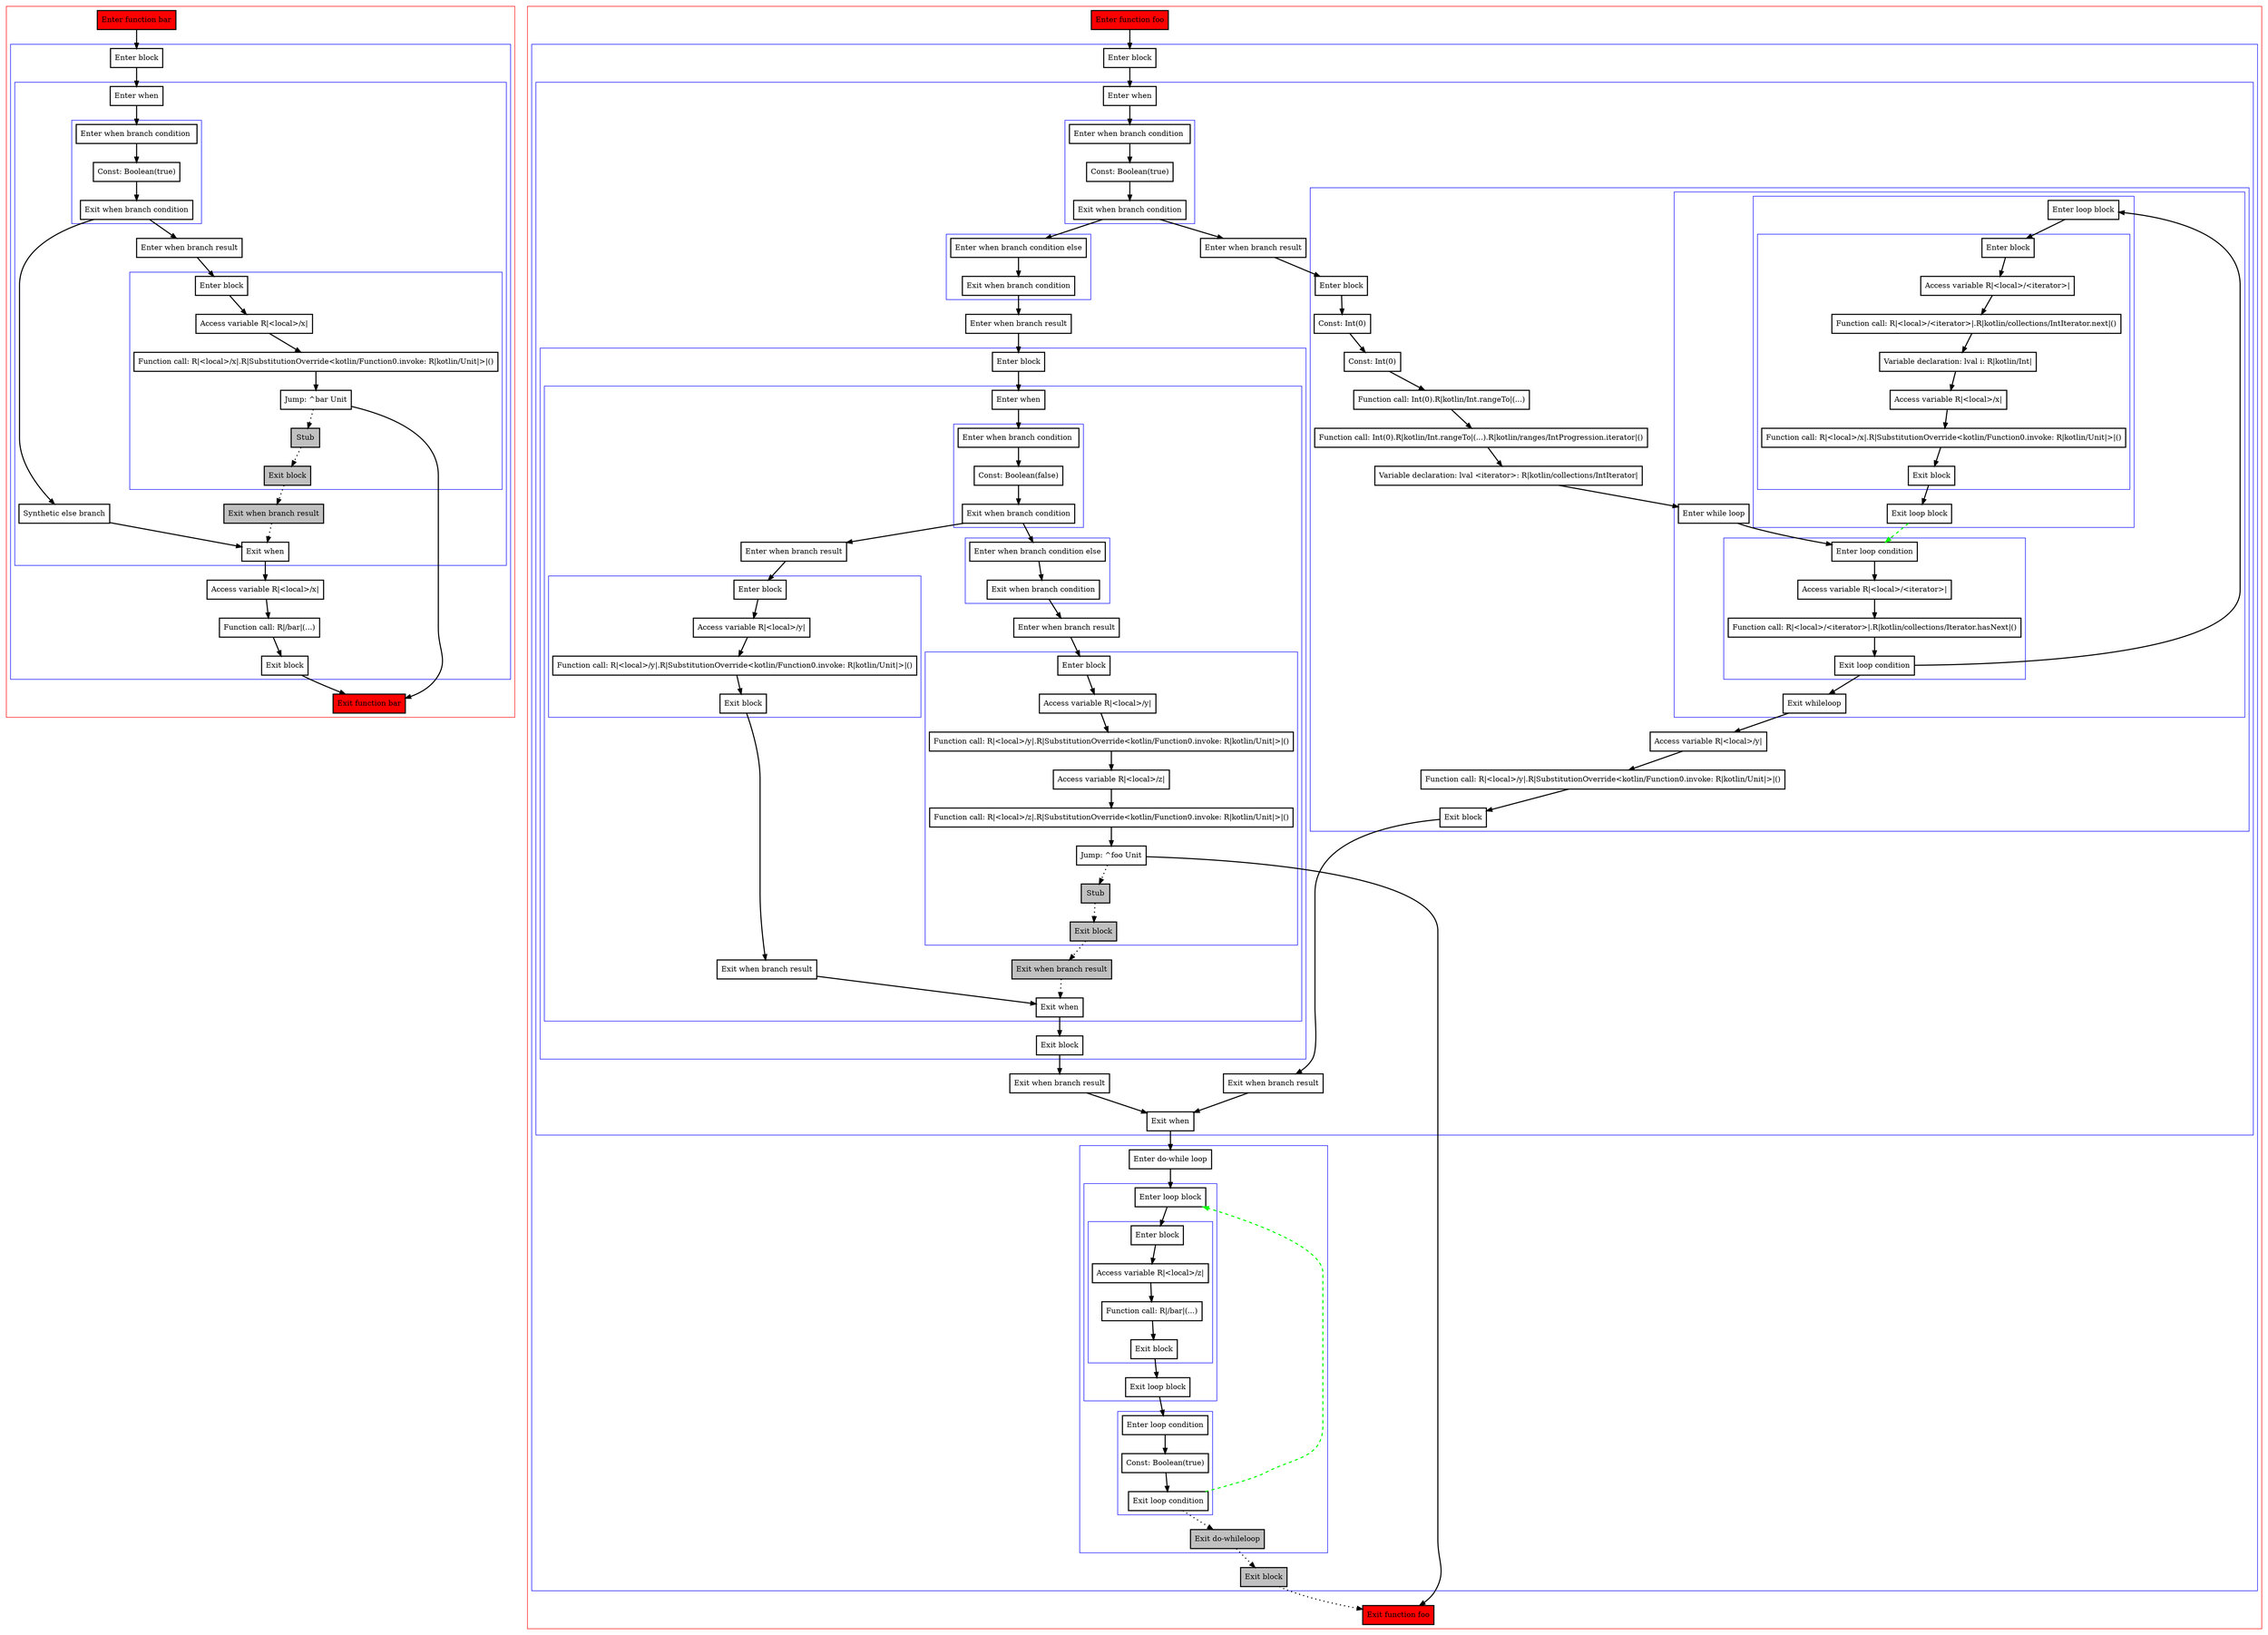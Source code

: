 digraph flow_kt {
    graph [nodesep=3]
    node [shape=box penwidth=2]
    edge [penwidth=2]

    subgraph cluster_0 {
        color=red
        0 [label="Enter function bar" style="filled" fillcolor=red];
        subgraph cluster_1 {
            color=blue
            1 [label="Enter block"];
            subgraph cluster_2 {
                color=blue
                2 [label="Enter when"];
                subgraph cluster_3 {
                    color=blue
                    3 [label="Enter when branch condition "];
                    4 [label="Const: Boolean(true)"];
                    5 [label="Exit when branch condition"];
                }
                6 [label="Synthetic else branch"];
                7 [label="Enter when branch result"];
                subgraph cluster_4 {
                    color=blue
                    8 [label="Enter block"];
                    9 [label="Access variable R|<local>/x|"];
                    10 [label="Function call: R|<local>/x|.R|SubstitutionOverride<kotlin/Function0.invoke: R|kotlin/Unit|>|()"];
                    11 [label="Jump: ^bar Unit"];
                    12 [label="Stub" style="filled" fillcolor=gray];
                    13 [label="Exit block" style="filled" fillcolor=gray];
                }
                14 [label="Exit when branch result" style="filled" fillcolor=gray];
                15 [label="Exit when"];
            }
            16 [label="Access variable R|<local>/x|"];
            17 [label="Function call: R|/bar|(...)"];
            18 [label="Exit block"];
        }
        19 [label="Exit function bar" style="filled" fillcolor=red];
    }
    0 -> {1};
    1 -> {2};
    2 -> {3};
    3 -> {4};
    4 -> {5};
    5 -> {7 6};
    6 -> {15};
    7 -> {8};
    8 -> {9};
    9 -> {10};
    10 -> {11};
    11 -> {19};
    11 -> {12} [style=dotted];
    12 -> {13} [style=dotted];
    13 -> {14} [style=dotted];
    14 -> {15} [style=dotted];
    15 -> {16};
    16 -> {17};
    17 -> {18};
    18 -> {19};

    subgraph cluster_5 {
        color=red
        20 [label="Enter function foo" style="filled" fillcolor=red];
        subgraph cluster_6 {
            color=blue
            21 [label="Enter block"];
            subgraph cluster_7 {
                color=blue
                22 [label="Enter when"];
                subgraph cluster_8 {
                    color=blue
                    23 [label="Enter when branch condition "];
                    24 [label="Const: Boolean(true)"];
                    25 [label="Exit when branch condition"];
                }
                subgraph cluster_9 {
                    color=blue
                    26 [label="Enter when branch condition else"];
                    27 [label="Exit when branch condition"];
                }
                28 [label="Enter when branch result"];
                subgraph cluster_10 {
                    color=blue
                    29 [label="Enter block"];
                    subgraph cluster_11 {
                        color=blue
                        30 [label="Enter when"];
                        subgraph cluster_12 {
                            color=blue
                            31 [label="Enter when branch condition "];
                            32 [label="Const: Boolean(false)"];
                            33 [label="Exit when branch condition"];
                        }
                        subgraph cluster_13 {
                            color=blue
                            34 [label="Enter when branch condition else"];
                            35 [label="Exit when branch condition"];
                        }
                        36 [label="Enter when branch result"];
                        subgraph cluster_14 {
                            color=blue
                            37 [label="Enter block"];
                            38 [label="Access variable R|<local>/y|"];
                            39 [label="Function call: R|<local>/y|.R|SubstitutionOverride<kotlin/Function0.invoke: R|kotlin/Unit|>|()"];
                            40 [label="Access variable R|<local>/z|"];
                            41 [label="Function call: R|<local>/z|.R|SubstitutionOverride<kotlin/Function0.invoke: R|kotlin/Unit|>|()"];
                            42 [label="Jump: ^foo Unit"];
                            43 [label="Stub" style="filled" fillcolor=gray];
                            44 [label="Exit block" style="filled" fillcolor=gray];
                        }
                        45 [label="Exit when branch result" style="filled" fillcolor=gray];
                        46 [label="Enter when branch result"];
                        subgraph cluster_15 {
                            color=blue
                            47 [label="Enter block"];
                            48 [label="Access variable R|<local>/y|"];
                            49 [label="Function call: R|<local>/y|.R|SubstitutionOverride<kotlin/Function0.invoke: R|kotlin/Unit|>|()"];
                            50 [label="Exit block"];
                        }
                        51 [label="Exit when branch result"];
                        52 [label="Exit when"];
                    }
                    53 [label="Exit block"];
                }
                54 [label="Exit when branch result"];
                55 [label="Enter when branch result"];
                subgraph cluster_16 {
                    color=blue
                    56 [label="Enter block"];
                    57 [label="Const: Int(0)"];
                    58 [label="Const: Int(0)"];
                    59 [label="Function call: Int(0).R|kotlin/Int.rangeTo|(...)"];
                    60 [label="Function call: Int(0).R|kotlin/Int.rangeTo|(...).R|kotlin/ranges/IntProgression.iterator|()"];
                    61 [label="Variable declaration: lval <iterator>: R|kotlin/collections/IntIterator|"];
                    subgraph cluster_17 {
                        color=blue
                        62 [label="Enter while loop"];
                        subgraph cluster_18 {
                            color=blue
                            63 [label="Enter loop condition"];
                            64 [label="Access variable R|<local>/<iterator>|"];
                            65 [label="Function call: R|<local>/<iterator>|.R|kotlin/collections/Iterator.hasNext|()"];
                            66 [label="Exit loop condition"];
                        }
                        subgraph cluster_19 {
                            color=blue
                            67 [label="Enter loop block"];
                            subgraph cluster_20 {
                                color=blue
                                68 [label="Enter block"];
                                69 [label="Access variable R|<local>/<iterator>|"];
                                70 [label="Function call: R|<local>/<iterator>|.R|kotlin/collections/IntIterator.next|()"];
                                71 [label="Variable declaration: lval i: R|kotlin/Int|"];
                                72 [label="Access variable R|<local>/x|"];
                                73 [label="Function call: R|<local>/x|.R|SubstitutionOverride<kotlin/Function0.invoke: R|kotlin/Unit|>|()"];
                                74 [label="Exit block"];
                            }
                            75 [label="Exit loop block"];
                        }
                        76 [label="Exit whileloop"];
                    }
                    77 [label="Access variable R|<local>/y|"];
                    78 [label="Function call: R|<local>/y|.R|SubstitutionOverride<kotlin/Function0.invoke: R|kotlin/Unit|>|()"];
                    79 [label="Exit block"];
                }
                80 [label="Exit when branch result"];
                81 [label="Exit when"];
            }
            subgraph cluster_21 {
                color=blue
                82 [label="Enter do-while loop"];
                subgraph cluster_22 {
                    color=blue
                    83 [label="Enter loop block"];
                    subgraph cluster_23 {
                        color=blue
                        84 [label="Enter block"];
                        85 [label="Access variable R|<local>/z|"];
                        86 [label="Function call: R|/bar|(...)"];
                        87 [label="Exit block"];
                    }
                    88 [label="Exit loop block"];
                }
                subgraph cluster_24 {
                    color=blue
                    89 [label="Enter loop condition"];
                    90 [label="Const: Boolean(true)"];
                    91 [label="Exit loop condition"];
                }
                92 [label="Exit do-whileloop" style="filled" fillcolor=gray];
            }
            93 [label="Exit block" style="filled" fillcolor=gray];
        }
        94 [label="Exit function foo" style="filled" fillcolor=red];
    }
    20 -> {21};
    21 -> {22};
    22 -> {23};
    23 -> {24};
    24 -> {25};
    25 -> {55 26};
    26 -> {27};
    27 -> {28};
    28 -> {29};
    29 -> {30};
    30 -> {31};
    31 -> {32};
    32 -> {33};
    33 -> {46 34};
    34 -> {35};
    35 -> {36};
    36 -> {37};
    37 -> {38};
    38 -> {39};
    39 -> {40};
    40 -> {41};
    41 -> {42};
    42 -> {94};
    42 -> {43} [style=dotted];
    43 -> {44} [style=dotted];
    44 -> {45} [style=dotted];
    45 -> {52} [style=dotted];
    46 -> {47};
    47 -> {48};
    48 -> {49};
    49 -> {50};
    50 -> {51};
    51 -> {52};
    52 -> {53};
    53 -> {54};
    54 -> {81};
    55 -> {56};
    56 -> {57};
    57 -> {58};
    58 -> {59};
    59 -> {60};
    60 -> {61};
    61 -> {62};
    62 -> {63};
    63 -> {64};
    64 -> {65};
    65 -> {66};
    66 -> {76 67};
    67 -> {68};
    68 -> {69};
    69 -> {70};
    70 -> {71};
    71 -> {72};
    72 -> {73};
    73 -> {74};
    74 -> {75};
    75 -> {63} [color=green style=dashed];
    76 -> {77};
    77 -> {78};
    78 -> {79};
    79 -> {80};
    80 -> {81};
    81 -> {82};
    82 -> {83};
    83 -> {84};
    84 -> {85};
    85 -> {86};
    86 -> {87};
    87 -> {88};
    88 -> {89};
    89 -> {90};
    90 -> {91};
    91 -> {92} [style=dotted];
    91 -> {83} [color=green style=dashed];
    92 -> {93} [style=dotted];
    93 -> {94} [style=dotted];

}
